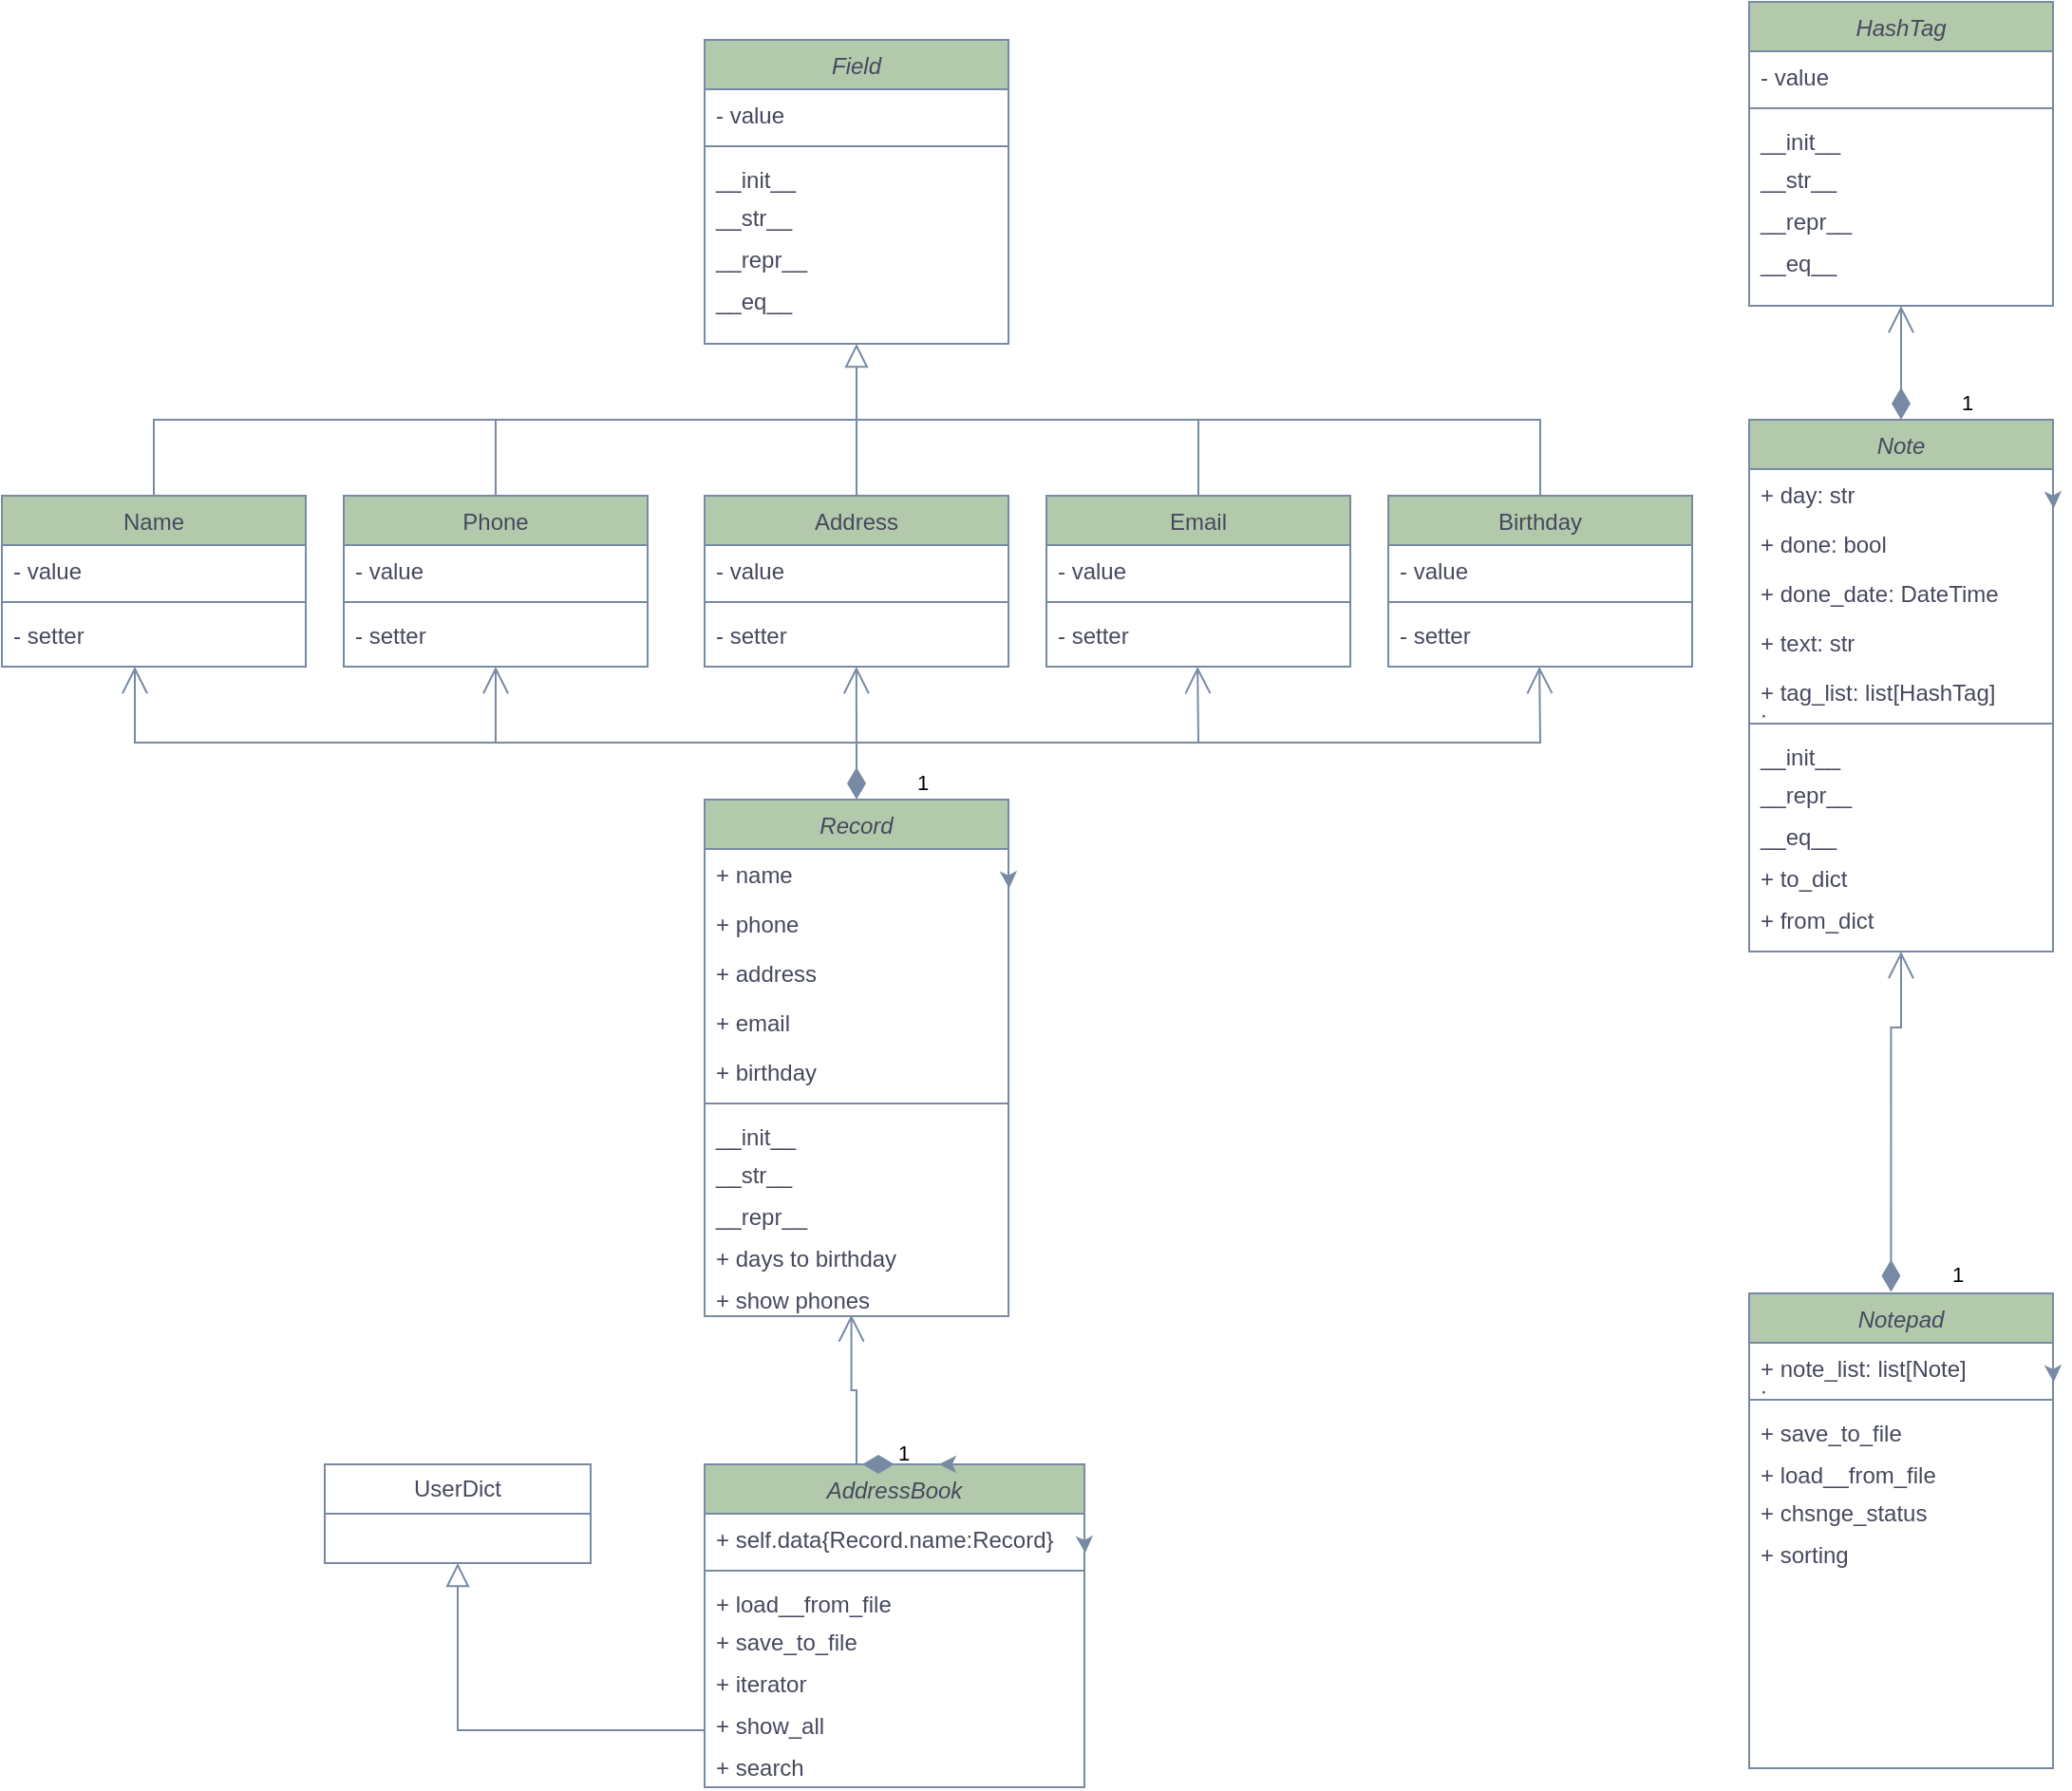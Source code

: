 <mxfile version="21.2.9" type="github">
  <diagram id="C5RBs43oDa-KdzZeNtuy" name="Page-1">
    <mxGraphModel dx="568" dy="314" grid="1" gridSize="10" guides="1" tooltips="1" connect="1" arrows="1" fold="1" page="1" pageScale="1" pageWidth="1920" pageHeight="1200" math="0" shadow="0">
      <root>
        <mxCell id="WIyWlLk6GJQsqaUBKTNV-0" />
        <mxCell id="WIyWlLk6GJQsqaUBKTNV-1" parent="WIyWlLk6GJQsqaUBKTNV-0" />
        <mxCell id="zkfFHV4jXpPFQw0GAbJ--0" value="Field" style="swimlane;fontStyle=2;align=center;verticalAlign=top;childLayout=stackLayout;horizontal=1;startSize=26;horizontalStack=0;resizeParent=1;resizeLast=0;collapsible=1;marginBottom=0;rounded=0;shadow=0;strokeWidth=1;labelBackgroundColor=none;fillColor=#B2C9AB;strokeColor=#788AA3;fontColor=#46495D;" parent="WIyWlLk6GJQsqaUBKTNV-1" vertex="1">
          <mxGeometry x="820" y="110" width="160" height="160" as="geometry">
            <mxRectangle x="220" y="120" width="160" height="26" as="alternateBounds" />
          </mxGeometry>
        </mxCell>
        <mxCell id="zkfFHV4jXpPFQw0GAbJ--1" value="- value" style="text;align=left;verticalAlign=top;spacingLeft=4;spacingRight=4;overflow=hidden;rotatable=0;points=[[0,0.5],[1,0.5]];portConstraint=eastwest;labelBackgroundColor=none;fontColor=#46495D;" parent="zkfFHV4jXpPFQw0GAbJ--0" vertex="1">
          <mxGeometry y="26" width="160" height="26" as="geometry" />
        </mxCell>
        <mxCell id="zkfFHV4jXpPFQw0GAbJ--4" value="" style="line;html=1;strokeWidth=1;align=left;verticalAlign=middle;spacingTop=-1;spacingLeft=3;spacingRight=3;rotatable=0;labelPosition=right;points=[];portConstraint=eastwest;labelBackgroundColor=none;fillColor=#B2C9AB;strokeColor=#788AA3;fontColor=#46495D;" parent="zkfFHV4jXpPFQw0GAbJ--0" vertex="1">
          <mxGeometry y="52" width="160" height="8" as="geometry" />
        </mxCell>
        <mxCell id="zkfFHV4jXpPFQw0GAbJ--5" value="__init__" style="text;align=left;verticalAlign=top;spacingLeft=4;spacingRight=4;overflow=hidden;rotatable=0;points=[[0,0.5],[1,0.5]];portConstraint=eastwest;labelBackgroundColor=none;fontColor=#46495D;" parent="zkfFHV4jXpPFQw0GAbJ--0" vertex="1">
          <mxGeometry y="60" width="160" height="20" as="geometry" />
        </mxCell>
        <mxCell id="XwKdDiRWk-MrCDP72uAd-5" value="__str__" style="text;align=left;verticalAlign=top;spacingLeft=4;spacingRight=4;overflow=hidden;rotatable=0;points=[[0,0.5],[1,0.5]];portConstraint=eastwest;labelBackgroundColor=none;fontColor=#46495D;" vertex="1" parent="zkfFHV4jXpPFQw0GAbJ--0">
          <mxGeometry y="80" width="160" height="22" as="geometry" />
        </mxCell>
        <mxCell id="XwKdDiRWk-MrCDP72uAd-7" value="__repr__" style="text;align=left;verticalAlign=top;spacingLeft=4;spacingRight=4;overflow=hidden;rotatable=0;points=[[0,0.5],[1,0.5]];portConstraint=eastwest;labelBackgroundColor=none;fontColor=#46495D;" vertex="1" parent="zkfFHV4jXpPFQw0GAbJ--0">
          <mxGeometry y="102" width="160" height="22" as="geometry" />
        </mxCell>
        <mxCell id="XwKdDiRWk-MrCDP72uAd-8" value="__eq__" style="text;align=left;verticalAlign=top;spacingLeft=4;spacingRight=4;overflow=hidden;rotatable=0;points=[[0,0.5],[1,0.5]];portConstraint=eastwest;labelBackgroundColor=none;fontColor=#46495D;" vertex="1" parent="zkfFHV4jXpPFQw0GAbJ--0">
          <mxGeometry y="124" width="160" height="22" as="geometry" />
        </mxCell>
        <mxCell id="zkfFHV4jXpPFQw0GAbJ--6" value="Name" style="swimlane;fontStyle=0;align=center;verticalAlign=top;childLayout=stackLayout;horizontal=1;startSize=26;horizontalStack=0;resizeParent=1;resizeLast=0;collapsible=1;marginBottom=0;rounded=0;shadow=0;strokeWidth=1;labelBackgroundColor=none;fillColor=#B2C9AB;strokeColor=#788AA3;fontColor=#46495D;" parent="WIyWlLk6GJQsqaUBKTNV-1" vertex="1">
          <mxGeometry x="450" y="350" width="160" height="90" as="geometry">
            <mxRectangle y="360" width="160" height="26" as="alternateBounds" />
          </mxGeometry>
        </mxCell>
        <mxCell id="zkfFHV4jXpPFQw0GAbJ--7" value="- value" style="text;align=left;verticalAlign=top;spacingLeft=4;spacingRight=4;overflow=hidden;rotatable=0;points=[[0,0.5],[1,0.5]];portConstraint=eastwest;labelBackgroundColor=none;fontColor=#46495D;" parent="zkfFHV4jXpPFQw0GAbJ--6" vertex="1">
          <mxGeometry y="26" width="160" height="26" as="geometry" />
        </mxCell>
        <mxCell id="zkfFHV4jXpPFQw0GAbJ--9" value="" style="line;html=1;strokeWidth=1;align=left;verticalAlign=middle;spacingTop=-1;spacingLeft=3;spacingRight=3;rotatable=0;labelPosition=right;points=[];portConstraint=eastwest;labelBackgroundColor=none;fillColor=#B2C9AB;strokeColor=#788AA3;fontColor=#46495D;" parent="zkfFHV4jXpPFQw0GAbJ--6" vertex="1">
          <mxGeometry y="52" width="160" height="8" as="geometry" />
        </mxCell>
        <mxCell id="XwKdDiRWk-MrCDP72uAd-14" value="- setter" style="text;align=left;verticalAlign=top;spacingLeft=4;spacingRight=4;overflow=hidden;rotatable=0;points=[[0,0.5],[1,0.5]];portConstraint=eastwest;labelBackgroundColor=none;fontColor=#46495D;" vertex="1" parent="zkfFHV4jXpPFQw0GAbJ--6">
          <mxGeometry y="60" width="160" height="22" as="geometry" />
        </mxCell>
        <mxCell id="zkfFHV4jXpPFQw0GAbJ--12" value="" style="endArrow=block;endSize=10;endFill=0;shadow=0;strokeWidth=1;rounded=0;edgeStyle=elbowEdgeStyle;elbow=vertical;labelBackgroundColor=none;strokeColor=#788AA3;fontColor=default;" parent="WIyWlLk6GJQsqaUBKTNV-1" source="zkfFHV4jXpPFQw0GAbJ--6" target="zkfFHV4jXpPFQw0GAbJ--0" edge="1">
          <mxGeometry width="160" relative="1" as="geometry">
            <mxPoint x="650" y="193" as="sourcePoint" />
            <mxPoint x="650" y="193" as="targetPoint" />
          </mxGeometry>
        </mxCell>
        <mxCell id="zkfFHV4jXpPFQw0GAbJ--13" value="Phone" style="swimlane;fontStyle=0;align=center;verticalAlign=top;childLayout=stackLayout;horizontal=1;startSize=26;horizontalStack=0;resizeParent=1;resizeLast=0;collapsible=1;marginBottom=0;rounded=0;shadow=0;strokeWidth=1;labelBackgroundColor=none;fillColor=#B2C9AB;strokeColor=#788AA3;fontColor=#46495D;" parent="WIyWlLk6GJQsqaUBKTNV-1" vertex="1">
          <mxGeometry x="630" y="350" width="160" height="90" as="geometry">
            <mxRectangle x="340" y="380" width="170" height="26" as="alternateBounds" />
          </mxGeometry>
        </mxCell>
        <mxCell id="zkfFHV4jXpPFQw0GAbJ--14" value="- value" style="text;align=left;verticalAlign=top;spacingLeft=4;spacingRight=4;overflow=hidden;rotatable=0;points=[[0,0.5],[1,0.5]];portConstraint=eastwest;labelBackgroundColor=none;fontColor=#46495D;" parent="zkfFHV4jXpPFQw0GAbJ--13" vertex="1">
          <mxGeometry y="26" width="160" height="26" as="geometry" />
        </mxCell>
        <mxCell id="zkfFHV4jXpPFQw0GAbJ--15" value="" style="line;html=1;strokeWidth=1;align=left;verticalAlign=middle;spacingTop=-1;spacingLeft=3;spacingRight=3;rotatable=0;labelPosition=right;points=[];portConstraint=eastwest;labelBackgroundColor=none;fillColor=#B2C9AB;strokeColor=#788AA3;fontColor=#46495D;" parent="zkfFHV4jXpPFQw0GAbJ--13" vertex="1">
          <mxGeometry y="52" width="160" height="8" as="geometry" />
        </mxCell>
        <mxCell id="XwKdDiRWk-MrCDP72uAd-13" value="- setter" style="text;align=left;verticalAlign=top;spacingLeft=4;spacingRight=4;overflow=hidden;rotatable=0;points=[[0,0.5],[1,0.5]];portConstraint=eastwest;labelBackgroundColor=none;fontColor=#46495D;" vertex="1" parent="zkfFHV4jXpPFQw0GAbJ--13">
          <mxGeometry y="60" width="160" height="22" as="geometry" />
        </mxCell>
        <mxCell id="zkfFHV4jXpPFQw0GAbJ--16" value="" style="endArrow=none;endSize=10;endFill=0;shadow=0;strokeWidth=1;rounded=0;edgeStyle=elbowEdgeStyle;elbow=vertical;labelBackgroundColor=none;strokeColor=#788AA3;fontColor=default;" parent="WIyWlLk6GJQsqaUBKTNV-1" source="zkfFHV4jXpPFQw0GAbJ--13" edge="1">
          <mxGeometry width="160" relative="1" as="geometry">
            <mxPoint x="660" y="363" as="sourcePoint" />
            <mxPoint x="710" y="310" as="targetPoint" />
          </mxGeometry>
        </mxCell>
        <mxCell id="XwKdDiRWk-MrCDP72uAd-10" style="edgeStyle=orthogonalEdgeStyle;rounded=0;orthogonalLoop=1;jettySize=auto;html=1;exitX=0.5;exitY=0;exitDx=0;exitDy=0;endArrow=none;endFill=0;labelBackgroundColor=none;strokeColor=#788AA3;fontColor=default;" edge="1" parent="WIyWlLk6GJQsqaUBKTNV-1" source="zkfFHV4jXpPFQw0GAbJ--17">
          <mxGeometry relative="1" as="geometry">
            <mxPoint x="750" y="310" as="targetPoint" />
            <Array as="points">
              <mxPoint x="900" y="310" />
            </Array>
          </mxGeometry>
        </mxCell>
        <mxCell id="zkfFHV4jXpPFQw0GAbJ--17" value="Address" style="swimlane;fontStyle=0;align=center;verticalAlign=top;childLayout=stackLayout;horizontal=1;startSize=26;horizontalStack=0;resizeParent=1;resizeLast=0;collapsible=1;marginBottom=0;rounded=0;shadow=0;strokeWidth=1;labelBackgroundColor=none;fillColor=#B2C9AB;strokeColor=#788AA3;fontColor=#46495D;" parent="WIyWlLk6GJQsqaUBKTNV-1" vertex="1">
          <mxGeometry x="820" y="350" width="160" height="90" as="geometry">
            <mxRectangle x="550" y="140" width="160" height="26" as="alternateBounds" />
          </mxGeometry>
        </mxCell>
        <mxCell id="zkfFHV4jXpPFQw0GAbJ--21" value="- value" style="text;align=left;verticalAlign=top;spacingLeft=4;spacingRight=4;overflow=hidden;rotatable=0;points=[[0,0.5],[1,0.5]];portConstraint=eastwest;rounded=0;shadow=0;html=0;labelBackgroundColor=none;fontColor=#46495D;" parent="zkfFHV4jXpPFQw0GAbJ--17" vertex="1">
          <mxGeometry y="26" width="160" height="26" as="geometry" />
        </mxCell>
        <mxCell id="zkfFHV4jXpPFQw0GAbJ--23" value="" style="line;html=1;strokeWidth=1;align=left;verticalAlign=middle;spacingTop=-1;spacingLeft=3;spacingRight=3;rotatable=0;labelPosition=right;points=[];portConstraint=eastwest;labelBackgroundColor=none;fillColor=#B2C9AB;strokeColor=#788AA3;fontColor=#46495D;" parent="zkfFHV4jXpPFQw0GAbJ--17" vertex="1">
          <mxGeometry y="52" width="160" height="8" as="geometry" />
        </mxCell>
        <mxCell id="XwKdDiRWk-MrCDP72uAd-15" value="- setter" style="text;align=left;verticalAlign=top;spacingLeft=4;spacingRight=4;overflow=hidden;rotatable=0;points=[[0,0.5],[1,0.5]];portConstraint=eastwest;labelBackgroundColor=none;fontColor=#46495D;" vertex="1" parent="zkfFHV4jXpPFQw0GAbJ--17">
          <mxGeometry y="60" width="160" height="22" as="geometry" />
        </mxCell>
        <mxCell id="XwKdDiRWk-MrCDP72uAd-16" value="Email" style="swimlane;fontStyle=0;align=center;verticalAlign=top;childLayout=stackLayout;horizontal=1;startSize=26;horizontalStack=0;resizeParent=1;resizeLast=0;collapsible=1;marginBottom=0;rounded=0;shadow=0;strokeWidth=1;labelBackgroundColor=none;fillColor=#B2C9AB;strokeColor=#788AA3;fontColor=#46495D;" vertex="1" parent="WIyWlLk6GJQsqaUBKTNV-1">
          <mxGeometry x="1000" y="350" width="160" height="90" as="geometry">
            <mxRectangle x="550" y="140" width="160" height="26" as="alternateBounds" />
          </mxGeometry>
        </mxCell>
        <mxCell id="XwKdDiRWk-MrCDP72uAd-17" value="- value" style="text;align=left;verticalAlign=top;spacingLeft=4;spacingRight=4;overflow=hidden;rotatable=0;points=[[0,0.5],[1,0.5]];portConstraint=eastwest;rounded=0;shadow=0;html=0;labelBackgroundColor=none;fontColor=#46495D;" vertex="1" parent="XwKdDiRWk-MrCDP72uAd-16">
          <mxGeometry y="26" width="160" height="26" as="geometry" />
        </mxCell>
        <mxCell id="XwKdDiRWk-MrCDP72uAd-18" value="" style="line;html=1;strokeWidth=1;align=left;verticalAlign=middle;spacingTop=-1;spacingLeft=3;spacingRight=3;rotatable=0;labelPosition=right;points=[];portConstraint=eastwest;labelBackgroundColor=none;fillColor=#B2C9AB;strokeColor=#788AA3;fontColor=#46495D;" vertex="1" parent="XwKdDiRWk-MrCDP72uAd-16">
          <mxGeometry y="52" width="160" height="8" as="geometry" />
        </mxCell>
        <mxCell id="XwKdDiRWk-MrCDP72uAd-19" value="- setter" style="text;align=left;verticalAlign=top;spacingLeft=4;spacingRight=4;overflow=hidden;rotatable=0;points=[[0,0.5],[1,0.5]];portConstraint=eastwest;labelBackgroundColor=none;fontColor=#46495D;" vertex="1" parent="XwKdDiRWk-MrCDP72uAd-16">
          <mxGeometry y="60" width="160" height="22" as="geometry" />
        </mxCell>
        <mxCell id="XwKdDiRWk-MrCDP72uAd-20" value="Birthday" style="swimlane;fontStyle=0;align=center;verticalAlign=top;childLayout=stackLayout;horizontal=1;startSize=26;horizontalStack=0;resizeParent=1;resizeLast=0;collapsible=1;marginBottom=0;rounded=0;shadow=0;strokeWidth=1;labelBackgroundColor=none;fillColor=#B2C9AB;strokeColor=#788AA3;fontColor=#46495D;" vertex="1" parent="WIyWlLk6GJQsqaUBKTNV-1">
          <mxGeometry x="1180" y="350" width="160" height="90" as="geometry">
            <mxRectangle x="550" y="140" width="160" height="26" as="alternateBounds" />
          </mxGeometry>
        </mxCell>
        <mxCell id="XwKdDiRWk-MrCDP72uAd-21" value="- value" style="text;align=left;verticalAlign=top;spacingLeft=4;spacingRight=4;overflow=hidden;rotatable=0;points=[[0,0.5],[1,0.5]];portConstraint=eastwest;rounded=0;shadow=0;html=0;labelBackgroundColor=none;fontColor=#46495D;" vertex="1" parent="XwKdDiRWk-MrCDP72uAd-20">
          <mxGeometry y="26" width="160" height="26" as="geometry" />
        </mxCell>
        <mxCell id="XwKdDiRWk-MrCDP72uAd-22" value="" style="line;html=1;strokeWidth=1;align=left;verticalAlign=middle;spacingTop=-1;spacingLeft=3;spacingRight=3;rotatable=0;labelPosition=right;points=[];portConstraint=eastwest;labelBackgroundColor=none;fillColor=#B2C9AB;strokeColor=#788AA3;fontColor=#46495D;" vertex="1" parent="XwKdDiRWk-MrCDP72uAd-20">
          <mxGeometry y="52" width="160" height="8" as="geometry" />
        </mxCell>
        <mxCell id="XwKdDiRWk-MrCDP72uAd-23" value="- setter" style="text;align=left;verticalAlign=top;spacingLeft=4;spacingRight=4;overflow=hidden;rotatable=0;points=[[0,0.5],[1,0.5]];portConstraint=eastwest;labelBackgroundColor=none;fontColor=#46495D;" vertex="1" parent="XwKdDiRWk-MrCDP72uAd-20">
          <mxGeometry y="60" width="160" height="22" as="geometry" />
        </mxCell>
        <mxCell id="XwKdDiRWk-MrCDP72uAd-24" style="edgeStyle=orthogonalEdgeStyle;rounded=0;orthogonalLoop=1;jettySize=auto;html=1;exitX=0.5;exitY=0;exitDx=0;exitDy=0;endArrow=none;endFill=0;labelBackgroundColor=none;strokeColor=#788AA3;fontColor=default;" edge="1" parent="WIyWlLk6GJQsqaUBKTNV-1">
          <mxGeometry relative="1" as="geometry">
            <mxPoint x="900" y="310" as="targetPoint" />
            <mxPoint x="1100" y="350" as="sourcePoint" />
            <Array as="points">
              <mxPoint x="1080" y="350" />
              <mxPoint x="1080" y="310" />
            </Array>
          </mxGeometry>
        </mxCell>
        <mxCell id="XwKdDiRWk-MrCDP72uAd-25" style="edgeStyle=orthogonalEdgeStyle;rounded=0;orthogonalLoop=1;jettySize=auto;html=1;exitX=0.5;exitY=0;exitDx=0;exitDy=0;endArrow=none;endFill=0;labelBackgroundColor=none;strokeColor=#788AA3;fontColor=default;" edge="1" parent="WIyWlLk6GJQsqaUBKTNV-1" source="XwKdDiRWk-MrCDP72uAd-20">
          <mxGeometry relative="1" as="geometry">
            <mxPoint x="1070" y="310" as="targetPoint" />
            <mxPoint x="1290" y="350" as="sourcePoint" />
            <Array as="points">
              <mxPoint x="1260" y="310" />
            </Array>
          </mxGeometry>
        </mxCell>
        <mxCell id="XwKdDiRWk-MrCDP72uAd-27" value="Record" style="swimlane;fontStyle=2;align=center;verticalAlign=top;childLayout=stackLayout;horizontal=1;startSize=26;horizontalStack=0;resizeParent=1;resizeLast=0;collapsible=1;marginBottom=0;rounded=0;shadow=0;strokeWidth=1;labelBackgroundColor=none;fillColor=#B2C9AB;strokeColor=#788AA3;fontColor=#46495D;" vertex="1" parent="WIyWlLk6GJQsqaUBKTNV-1">
          <mxGeometry x="820" y="510" width="160" height="272" as="geometry">
            <mxRectangle x="380" y="410" width="160" height="26" as="alternateBounds" />
          </mxGeometry>
        </mxCell>
        <mxCell id="XwKdDiRWk-MrCDP72uAd-28" value="+ name" style="text;align=left;verticalAlign=top;spacingLeft=4;spacingRight=4;overflow=hidden;rotatable=0;points=[[0,0.5],[1,0.5]];portConstraint=eastwest;labelBackgroundColor=none;fontColor=#46495D;" vertex="1" parent="XwKdDiRWk-MrCDP72uAd-27">
          <mxGeometry y="26" width="160" height="26" as="geometry" />
        </mxCell>
        <mxCell id="XwKdDiRWk-MrCDP72uAd-42" value="+ phone" style="text;align=left;verticalAlign=top;spacingLeft=4;spacingRight=4;overflow=hidden;rotatable=0;points=[[0,0.5],[1,0.5]];portConstraint=eastwest;labelBackgroundColor=none;fontColor=#46495D;" vertex="1" parent="XwKdDiRWk-MrCDP72uAd-27">
          <mxGeometry y="52" width="160" height="26" as="geometry" />
        </mxCell>
        <mxCell id="XwKdDiRWk-MrCDP72uAd-63" value="+ address" style="text;align=left;verticalAlign=top;spacingLeft=4;spacingRight=4;overflow=hidden;rotatable=0;points=[[0,0.5],[1,0.5]];portConstraint=eastwest;labelBackgroundColor=none;fontColor=#46495D;" vertex="1" parent="XwKdDiRWk-MrCDP72uAd-27">
          <mxGeometry y="78" width="160" height="26" as="geometry" />
        </mxCell>
        <mxCell id="XwKdDiRWk-MrCDP72uAd-64" value="+ email" style="text;align=left;verticalAlign=top;spacingLeft=4;spacingRight=4;overflow=hidden;rotatable=0;points=[[0,0.5],[1,0.5]];portConstraint=eastwest;labelBackgroundColor=none;fontColor=#46495D;" vertex="1" parent="XwKdDiRWk-MrCDP72uAd-27">
          <mxGeometry y="104" width="160" height="26" as="geometry" />
        </mxCell>
        <mxCell id="XwKdDiRWk-MrCDP72uAd-52" value="+ birthday" style="text;align=left;verticalAlign=top;spacingLeft=4;spacingRight=4;overflow=hidden;rotatable=0;points=[[0,0.5],[1,0.5]];portConstraint=eastwest;labelBackgroundColor=none;fontColor=#46495D;" vertex="1" parent="XwKdDiRWk-MrCDP72uAd-27">
          <mxGeometry y="130" width="160" height="26" as="geometry" />
        </mxCell>
        <mxCell id="XwKdDiRWk-MrCDP72uAd-29" value="" style="line;html=1;strokeWidth=1;align=left;verticalAlign=middle;spacingTop=-1;spacingLeft=3;spacingRight=3;rotatable=0;labelPosition=right;points=[];portConstraint=eastwest;labelBackgroundColor=none;fillColor=#B2C9AB;strokeColor=#788AA3;fontColor=#46495D;" vertex="1" parent="XwKdDiRWk-MrCDP72uAd-27">
          <mxGeometry y="156" width="160" height="8" as="geometry" />
        </mxCell>
        <mxCell id="XwKdDiRWk-MrCDP72uAd-30" value="__init__" style="text;align=left;verticalAlign=top;spacingLeft=4;spacingRight=4;overflow=hidden;rotatable=0;points=[[0,0.5],[1,0.5]];portConstraint=eastwest;labelBackgroundColor=none;fontColor=#46495D;" vertex="1" parent="XwKdDiRWk-MrCDP72uAd-27">
          <mxGeometry y="164" width="160" height="20" as="geometry" />
        </mxCell>
        <mxCell id="XwKdDiRWk-MrCDP72uAd-31" value="__str__" style="text;align=left;verticalAlign=top;spacingLeft=4;spacingRight=4;overflow=hidden;rotatable=0;points=[[0,0.5],[1,0.5]];portConstraint=eastwest;labelBackgroundColor=none;fontColor=#46495D;" vertex="1" parent="XwKdDiRWk-MrCDP72uAd-27">
          <mxGeometry y="184" width="160" height="22" as="geometry" />
        </mxCell>
        <mxCell id="XwKdDiRWk-MrCDP72uAd-32" value="__repr__" style="text;align=left;verticalAlign=top;spacingLeft=4;spacingRight=4;overflow=hidden;rotatable=0;points=[[0,0.5],[1,0.5]];portConstraint=eastwest;labelBackgroundColor=none;fontColor=#46495D;" vertex="1" parent="XwKdDiRWk-MrCDP72uAd-27">
          <mxGeometry y="206" width="160" height="22" as="geometry" />
        </mxCell>
        <mxCell id="XwKdDiRWk-MrCDP72uAd-65" value="+ days to birthday" style="text;align=left;verticalAlign=top;spacingLeft=4;spacingRight=4;overflow=hidden;rotatable=0;points=[[0,0.5],[1,0.5]];portConstraint=eastwest;labelBackgroundColor=none;fontColor=#46495D;" vertex="1" parent="XwKdDiRWk-MrCDP72uAd-27">
          <mxGeometry y="228" width="160" height="22" as="geometry" />
        </mxCell>
        <mxCell id="XwKdDiRWk-MrCDP72uAd-33" value="+ show phones" style="text;align=left;verticalAlign=top;spacingLeft=4;spacingRight=4;overflow=hidden;rotatable=0;points=[[0,0.5],[1,0.5]];portConstraint=eastwest;labelBackgroundColor=none;fontColor=#46495D;" vertex="1" parent="XwKdDiRWk-MrCDP72uAd-27">
          <mxGeometry y="250" width="160" height="22" as="geometry" />
        </mxCell>
        <mxCell id="XwKdDiRWk-MrCDP72uAd-34" style="edgeStyle=orthogonalEdgeStyle;rounded=0;orthogonalLoop=1;jettySize=auto;html=1;exitX=1;exitY=0.5;exitDx=0;exitDy=0;entryX=1.002;entryY=0.8;entryDx=0;entryDy=0;entryPerimeter=0;labelBackgroundColor=none;strokeColor=#788AA3;fontColor=default;" edge="1" parent="XwKdDiRWk-MrCDP72uAd-27" source="XwKdDiRWk-MrCDP72uAd-28" target="XwKdDiRWk-MrCDP72uAd-28">
          <mxGeometry relative="1" as="geometry" />
        </mxCell>
        <mxCell id="XwKdDiRWk-MrCDP72uAd-36" value="1" style="endArrow=open;html=1;endSize=12;startArrow=diamondThin;startSize=14;startFill=1;edgeStyle=orthogonalEdgeStyle;align=left;verticalAlign=bottom;rounded=0;exitX=0.5;exitY=0;exitDx=0;exitDy=0;labelBackgroundColor=none;strokeColor=#788AA3;fontColor=default;" edge="1" parent="WIyWlLk6GJQsqaUBKTNV-1" source="XwKdDiRWk-MrCDP72uAd-27">
          <mxGeometry x="-1" y="-30" relative="1" as="geometry">
            <mxPoint x="880" y="340" as="sourcePoint" />
            <mxPoint x="520" y="440" as="targetPoint" />
            <Array as="points">
              <mxPoint x="900" y="480" />
              <mxPoint x="520" y="480" />
            </Array>
            <mxPoint as="offset" />
          </mxGeometry>
        </mxCell>
        <mxCell id="XwKdDiRWk-MrCDP72uAd-38" value="" style="endArrow=open;endFill=1;endSize=12;html=1;rounded=0;entryX=0.5;entryY=1;entryDx=0;entryDy=0;labelBackgroundColor=none;strokeColor=#788AA3;fontColor=default;" edge="1" parent="WIyWlLk6GJQsqaUBKTNV-1" target="zkfFHV4jXpPFQw0GAbJ--13">
          <mxGeometry width="160" relative="1" as="geometry">
            <mxPoint x="710" y="480" as="sourcePoint" />
            <mxPoint x="790" y="450" as="targetPoint" />
          </mxGeometry>
        </mxCell>
        <mxCell id="XwKdDiRWk-MrCDP72uAd-39" value="" style="endArrow=open;endFill=1;endSize=12;html=1;rounded=0;entryX=0.5;entryY=1;entryDx=0;entryDy=0;labelBackgroundColor=none;strokeColor=#788AA3;fontColor=default;" edge="1" parent="WIyWlLk6GJQsqaUBKTNV-1">
          <mxGeometry width="160" relative="1" as="geometry">
            <mxPoint x="900" y="490" as="sourcePoint" />
            <mxPoint x="899.92" y="440" as="targetPoint" />
          </mxGeometry>
        </mxCell>
        <mxCell id="XwKdDiRWk-MrCDP72uAd-40" value="" style="endArrow=open;endFill=1;endSize=12;html=1;rounded=0;entryX=0.5;entryY=1;entryDx=0;entryDy=0;labelBackgroundColor=none;strokeColor=#788AA3;fontColor=default;" edge="1" parent="WIyWlLk6GJQsqaUBKTNV-1">
          <mxGeometry width="160" relative="1" as="geometry">
            <mxPoint x="900" y="480" as="sourcePoint" />
            <mxPoint x="1079.58" y="440" as="targetPoint" />
            <Array as="points">
              <mxPoint x="1080" y="480" />
            </Array>
          </mxGeometry>
        </mxCell>
        <mxCell id="XwKdDiRWk-MrCDP72uAd-41" value="" style="endArrow=open;endFill=1;endSize=12;html=1;rounded=0;entryX=0.5;entryY=1;entryDx=0;entryDy=0;labelBackgroundColor=none;strokeColor=#788AA3;fontColor=default;" edge="1" parent="WIyWlLk6GJQsqaUBKTNV-1">
          <mxGeometry width="160" relative="1" as="geometry">
            <mxPoint x="1080" y="480" as="sourcePoint" />
            <mxPoint x="1259.58" y="440" as="targetPoint" />
            <Array as="points">
              <mxPoint x="1260" y="480" />
            </Array>
          </mxGeometry>
        </mxCell>
        <mxCell id="XwKdDiRWk-MrCDP72uAd-66" value="AddressBook" style="swimlane;fontStyle=2;align=center;verticalAlign=top;childLayout=stackLayout;horizontal=1;startSize=26;horizontalStack=0;resizeParent=1;resizeLast=0;collapsible=1;marginBottom=0;rounded=0;shadow=0;strokeWidth=1;labelBackgroundColor=none;fillColor=#B2C9AB;strokeColor=#788AA3;fontColor=#46495D;" vertex="1" parent="WIyWlLk6GJQsqaUBKTNV-1">
          <mxGeometry x="820" y="860" width="200" height="170" as="geometry">
            <mxRectangle x="220" y="120" width="160" height="26" as="alternateBounds" />
          </mxGeometry>
        </mxCell>
        <mxCell id="XwKdDiRWk-MrCDP72uAd-67" value="+ self.data{Record.name:Record}" style="text;align=left;verticalAlign=top;spacingLeft=4;spacingRight=4;overflow=hidden;rotatable=0;points=[[0,0.5],[1,0.5]];portConstraint=eastwest;labelBackgroundColor=none;fontColor=#46495D;" vertex="1" parent="XwKdDiRWk-MrCDP72uAd-66">
          <mxGeometry y="26" width="200" height="26" as="geometry" />
        </mxCell>
        <mxCell id="XwKdDiRWk-MrCDP72uAd-72" value="" style="line;html=1;strokeWidth=1;align=left;verticalAlign=middle;spacingTop=-1;spacingLeft=3;spacingRight=3;rotatable=0;labelPosition=right;points=[];portConstraint=eastwest;labelBackgroundColor=none;fillColor=#B2C9AB;strokeColor=#788AA3;fontColor=#46495D;" vertex="1" parent="XwKdDiRWk-MrCDP72uAd-66">
          <mxGeometry y="52" width="200" height="8" as="geometry" />
        </mxCell>
        <mxCell id="XwKdDiRWk-MrCDP72uAd-73" value="+ load__from_file" style="text;align=left;verticalAlign=top;spacingLeft=4;spacingRight=4;overflow=hidden;rotatable=0;points=[[0,0.5],[1,0.5]];portConstraint=eastwest;labelBackgroundColor=none;fontColor=#46495D;" vertex="1" parent="XwKdDiRWk-MrCDP72uAd-66">
          <mxGeometry y="60" width="200" height="20" as="geometry" />
        </mxCell>
        <mxCell id="XwKdDiRWk-MrCDP72uAd-74" value="+ save_to_file" style="text;align=left;verticalAlign=top;spacingLeft=4;spacingRight=4;overflow=hidden;rotatable=0;points=[[0,0.5],[1,0.5]];portConstraint=eastwest;labelBackgroundColor=none;fontColor=#46495D;" vertex="1" parent="XwKdDiRWk-MrCDP72uAd-66">
          <mxGeometry y="80" width="200" height="22" as="geometry" />
        </mxCell>
        <mxCell id="XwKdDiRWk-MrCDP72uAd-75" value="+ iterator" style="text;align=left;verticalAlign=top;spacingLeft=4;spacingRight=4;overflow=hidden;rotatable=0;points=[[0,0.5],[1,0.5]];portConstraint=eastwest;labelBackgroundColor=none;fontColor=#46495D;" vertex="1" parent="XwKdDiRWk-MrCDP72uAd-66">
          <mxGeometry y="102" width="200" height="22" as="geometry" />
        </mxCell>
        <mxCell id="XwKdDiRWk-MrCDP72uAd-76" value="+ show_all" style="text;align=left;verticalAlign=top;spacingLeft=4;spacingRight=4;overflow=hidden;rotatable=0;points=[[0,0.5],[1,0.5]];portConstraint=eastwest;labelBackgroundColor=none;fontColor=#46495D;" vertex="1" parent="XwKdDiRWk-MrCDP72uAd-66">
          <mxGeometry y="124" width="200" height="22" as="geometry" />
        </mxCell>
        <mxCell id="XwKdDiRWk-MrCDP72uAd-77" value="+ search" style="text;align=left;verticalAlign=top;spacingLeft=4;spacingRight=4;overflow=hidden;rotatable=0;points=[[0,0.5],[1,0.5]];portConstraint=eastwest;labelBackgroundColor=none;fontColor=#46495D;" vertex="1" parent="XwKdDiRWk-MrCDP72uAd-66">
          <mxGeometry y="146" width="200" height="22" as="geometry" />
        </mxCell>
        <mxCell id="XwKdDiRWk-MrCDP72uAd-78" style="edgeStyle=orthogonalEdgeStyle;rounded=0;orthogonalLoop=1;jettySize=auto;html=1;exitX=1;exitY=0.5;exitDx=0;exitDy=0;entryX=1.002;entryY=0.8;entryDx=0;entryDy=0;entryPerimeter=0;labelBackgroundColor=none;strokeColor=#788AA3;fontColor=default;" edge="1" parent="XwKdDiRWk-MrCDP72uAd-66" source="XwKdDiRWk-MrCDP72uAd-67" target="XwKdDiRWk-MrCDP72uAd-67">
          <mxGeometry relative="1" as="geometry" />
        </mxCell>
        <mxCell id="XwKdDiRWk-MrCDP72uAd-80" value="1" style="endArrow=open;html=1;endSize=12;startArrow=diamondThin;startSize=14;startFill=1;edgeStyle=orthogonalEdgeStyle;align=left;verticalAlign=bottom;rounded=0;entryX=0.483;entryY=0.967;entryDx=0;entryDy=0;entryPerimeter=0;exitX=0.5;exitY=0;exitDx=0;exitDy=0;labelBackgroundColor=none;strokeColor=#788AA3;fontColor=default;" edge="1" parent="WIyWlLk6GJQsqaUBKTNV-1" source="XwKdDiRWk-MrCDP72uAd-66" target="XwKdDiRWk-MrCDP72uAd-33">
          <mxGeometry x="-1" y="3" relative="1" as="geometry">
            <mxPoint x="880" y="830" as="sourcePoint" />
            <mxPoint x="1040" y="830" as="targetPoint" />
            <Array as="points">
              <mxPoint x="900" y="821" />
              <mxPoint x="897" y="821" />
            </Array>
          </mxGeometry>
        </mxCell>
        <mxCell id="XwKdDiRWk-MrCDP72uAd-81" style="edgeStyle=orthogonalEdgeStyle;rounded=0;orthogonalLoop=1;jettySize=auto;html=1;exitX=0.75;exitY=0;exitDx=0;exitDy=0;entryX=0.617;entryY=-0.005;entryDx=0;entryDy=0;entryPerimeter=0;labelBackgroundColor=none;strokeColor=#788AA3;fontColor=default;" edge="1" parent="WIyWlLk6GJQsqaUBKTNV-1" source="XwKdDiRWk-MrCDP72uAd-66" target="XwKdDiRWk-MrCDP72uAd-66">
          <mxGeometry relative="1" as="geometry" />
        </mxCell>
        <mxCell id="XwKdDiRWk-MrCDP72uAd-82" value="UserDict" style="swimlane;fontStyle=0;childLayout=stackLayout;horizontal=1;startSize=26;fillColor=none;horizontalStack=0;resizeParent=1;resizeParentMax=0;resizeLast=0;collapsible=1;marginBottom=0;whiteSpace=wrap;html=1;labelBackgroundColor=none;strokeColor=#788AA3;fontColor=#46495D;" vertex="1" parent="WIyWlLk6GJQsqaUBKTNV-1">
          <mxGeometry x="620" y="860" width="140" height="52" as="geometry" />
        </mxCell>
        <mxCell id="XwKdDiRWk-MrCDP72uAd-86" value="" style="endArrow=block;endSize=10;endFill=0;shadow=0;strokeWidth=1;rounded=0;edgeStyle=elbowEdgeStyle;elbow=vertical;entryX=0.5;entryY=1;entryDx=0;entryDy=0;exitX=0;exitY=0.5;exitDx=0;exitDy=0;labelBackgroundColor=none;strokeColor=#788AA3;fontColor=default;" edge="1" parent="WIyWlLk6GJQsqaUBKTNV-1" target="XwKdDiRWk-MrCDP72uAd-82">
          <mxGeometry width="160" relative="1" as="geometry">
            <mxPoint x="820" y="925" as="sourcePoint" />
            <mxPoint x="810" y="560" as="targetPoint" />
            <Array as="points">
              <mxPoint x="760" y="1000" />
            </Array>
          </mxGeometry>
        </mxCell>
        <mxCell id="XwKdDiRWk-MrCDP72uAd-99" value="HashTag" style="swimlane;fontStyle=2;align=center;verticalAlign=top;childLayout=stackLayout;horizontal=1;startSize=26;horizontalStack=0;resizeParent=1;resizeLast=0;collapsible=1;marginBottom=0;rounded=0;shadow=0;strokeWidth=1;labelBackgroundColor=none;fillColor=#B2C9AB;strokeColor=#788AA3;fontColor=#46495D;" vertex="1" parent="WIyWlLk6GJQsqaUBKTNV-1">
          <mxGeometry x="1370" y="90" width="160" height="160" as="geometry">
            <mxRectangle x="220" y="120" width="160" height="26" as="alternateBounds" />
          </mxGeometry>
        </mxCell>
        <mxCell id="XwKdDiRWk-MrCDP72uAd-100" value="- value" style="text;align=left;verticalAlign=top;spacingLeft=4;spacingRight=4;overflow=hidden;rotatable=0;points=[[0,0.5],[1,0.5]];portConstraint=eastwest;labelBackgroundColor=none;fontColor=#46495D;" vertex="1" parent="XwKdDiRWk-MrCDP72uAd-99">
          <mxGeometry y="26" width="160" height="26" as="geometry" />
        </mxCell>
        <mxCell id="XwKdDiRWk-MrCDP72uAd-101" value="" style="line;html=1;strokeWidth=1;align=left;verticalAlign=middle;spacingTop=-1;spacingLeft=3;spacingRight=3;rotatable=0;labelPosition=right;points=[];portConstraint=eastwest;labelBackgroundColor=none;fillColor=#B2C9AB;strokeColor=#788AA3;fontColor=#46495D;" vertex="1" parent="XwKdDiRWk-MrCDP72uAd-99">
          <mxGeometry y="52" width="160" height="8" as="geometry" />
        </mxCell>
        <mxCell id="XwKdDiRWk-MrCDP72uAd-102" value="__init__" style="text;align=left;verticalAlign=top;spacingLeft=4;spacingRight=4;overflow=hidden;rotatable=0;points=[[0,0.5],[1,0.5]];portConstraint=eastwest;labelBackgroundColor=none;fontColor=#46495D;" vertex="1" parent="XwKdDiRWk-MrCDP72uAd-99">
          <mxGeometry y="60" width="160" height="20" as="geometry" />
        </mxCell>
        <mxCell id="XwKdDiRWk-MrCDP72uAd-103" value="__str__" style="text;align=left;verticalAlign=top;spacingLeft=4;spacingRight=4;overflow=hidden;rotatable=0;points=[[0,0.5],[1,0.5]];portConstraint=eastwest;labelBackgroundColor=none;fontColor=#46495D;" vertex="1" parent="XwKdDiRWk-MrCDP72uAd-99">
          <mxGeometry y="80" width="160" height="22" as="geometry" />
        </mxCell>
        <mxCell id="XwKdDiRWk-MrCDP72uAd-104" value="__repr__" style="text;align=left;verticalAlign=top;spacingLeft=4;spacingRight=4;overflow=hidden;rotatable=0;points=[[0,0.5],[1,0.5]];portConstraint=eastwest;labelBackgroundColor=none;fontColor=#46495D;" vertex="1" parent="XwKdDiRWk-MrCDP72uAd-99">
          <mxGeometry y="102" width="160" height="22" as="geometry" />
        </mxCell>
        <mxCell id="XwKdDiRWk-MrCDP72uAd-105" value="__eq__" style="text;align=left;verticalAlign=top;spacingLeft=4;spacingRight=4;overflow=hidden;rotatable=0;points=[[0,0.5],[1,0.5]];portConstraint=eastwest;labelBackgroundColor=none;fontColor=#46495D;" vertex="1" parent="XwKdDiRWk-MrCDP72uAd-99">
          <mxGeometry y="124" width="160" height="22" as="geometry" />
        </mxCell>
        <mxCell id="XwKdDiRWk-MrCDP72uAd-110" value="1" style="endArrow=open;html=1;endSize=12;startArrow=diamondThin;startSize=14;startFill=1;edgeStyle=orthogonalEdgeStyle;align=left;verticalAlign=bottom;rounded=0;exitX=0.5;exitY=0;exitDx=0;exitDy=0;entryX=0.5;entryY=1;entryDx=0;entryDy=0;labelBackgroundColor=none;strokeColor=#788AA3;fontColor=default;" edge="1" parent="WIyWlLk6GJQsqaUBKTNV-1" target="XwKdDiRWk-MrCDP72uAd-99">
          <mxGeometry x="-1" y="-30" relative="1" as="geometry">
            <mxPoint x="1450" y="310" as="sourcePoint" />
            <mxPoint x="1070" y="240" as="targetPoint" />
            <Array as="points">
              <mxPoint x="1450" y="260" />
              <mxPoint x="1450" y="260" />
            </Array>
            <mxPoint as="offset" />
          </mxGeometry>
        </mxCell>
        <mxCell id="XwKdDiRWk-MrCDP72uAd-111" value="Note" style="swimlane;fontStyle=2;align=center;verticalAlign=top;childLayout=stackLayout;horizontal=1;startSize=26;horizontalStack=0;resizeParent=1;resizeLast=0;collapsible=1;marginBottom=0;rounded=0;shadow=0;strokeWidth=1;labelBackgroundColor=none;fillColor=#B2C9AB;strokeColor=#788AA3;fontColor=#46495D;" vertex="1" parent="WIyWlLk6GJQsqaUBKTNV-1">
          <mxGeometry x="1370" y="310" width="160" height="280" as="geometry">
            <mxRectangle x="380" y="410" width="160" height="26" as="alternateBounds" />
          </mxGeometry>
        </mxCell>
        <mxCell id="XwKdDiRWk-MrCDP72uAd-112" value="+ day: str" style="text;align=left;verticalAlign=top;spacingLeft=4;spacingRight=4;overflow=hidden;rotatable=0;points=[[0,0.5],[1,0.5]];portConstraint=eastwest;labelBackgroundColor=none;fontColor=#46495D;" vertex="1" parent="XwKdDiRWk-MrCDP72uAd-111">
          <mxGeometry y="26" width="160" height="26" as="geometry" />
        </mxCell>
        <mxCell id="XwKdDiRWk-MrCDP72uAd-113" value="+ done: bool" style="text;align=left;verticalAlign=top;spacingLeft=4;spacingRight=4;overflow=hidden;rotatable=0;points=[[0,0.5],[1,0.5]];portConstraint=eastwest;labelBackgroundColor=none;fontColor=#46495D;" vertex="1" parent="XwKdDiRWk-MrCDP72uAd-111">
          <mxGeometry y="52" width="160" height="26" as="geometry" />
        </mxCell>
        <mxCell id="XwKdDiRWk-MrCDP72uAd-114" value="+ done_date: DateTime" style="text;align=left;verticalAlign=top;spacingLeft=4;spacingRight=4;overflow=hidden;rotatable=0;points=[[0,0.5],[1,0.5]];portConstraint=eastwest;labelBackgroundColor=none;fontColor=#46495D;" vertex="1" parent="XwKdDiRWk-MrCDP72uAd-111">
          <mxGeometry y="78" width="160" height="26" as="geometry" />
        </mxCell>
        <mxCell id="XwKdDiRWk-MrCDP72uAd-115" value="+ text: str" style="text;align=left;verticalAlign=top;spacingLeft=4;spacingRight=4;overflow=hidden;rotatable=0;points=[[0,0.5],[1,0.5]];portConstraint=eastwest;labelBackgroundColor=none;fontColor=#46495D;" vertex="1" parent="XwKdDiRWk-MrCDP72uAd-111">
          <mxGeometry y="104" width="160" height="26" as="geometry" />
        </mxCell>
        <mxCell id="XwKdDiRWk-MrCDP72uAd-116" value="+ tag_list: list[HashTag] &#xa;;" style="text;align=left;verticalAlign=top;spacingLeft=4;spacingRight=4;overflow=hidden;rotatable=0;points=[[0,0.5],[1,0.5]];portConstraint=eastwest;labelBackgroundColor=none;fontColor=#46495D;" vertex="1" parent="XwKdDiRWk-MrCDP72uAd-111">
          <mxGeometry y="130" width="160" height="26" as="geometry" />
        </mxCell>
        <mxCell id="XwKdDiRWk-MrCDP72uAd-117" value="" style="line;html=1;strokeWidth=1;align=left;verticalAlign=middle;spacingTop=-1;spacingLeft=3;spacingRight=3;rotatable=0;labelPosition=right;points=[];portConstraint=eastwest;labelBackgroundColor=none;fillColor=#B2C9AB;strokeColor=#788AA3;fontColor=#46495D;" vertex="1" parent="XwKdDiRWk-MrCDP72uAd-111">
          <mxGeometry y="156" width="160" height="8" as="geometry" />
        </mxCell>
        <mxCell id="XwKdDiRWk-MrCDP72uAd-139" value="__init__" style="text;align=left;verticalAlign=top;spacingLeft=4;spacingRight=4;overflow=hidden;rotatable=0;points=[[0,0.5],[1,0.5]];portConstraint=eastwest;labelBackgroundColor=none;fontColor=#46495D;" vertex="1" parent="XwKdDiRWk-MrCDP72uAd-111">
          <mxGeometry y="164" width="160" height="20" as="geometry" />
        </mxCell>
        <mxCell id="XwKdDiRWk-MrCDP72uAd-140" value="__repr__" style="text;align=left;verticalAlign=top;spacingLeft=4;spacingRight=4;overflow=hidden;rotatable=0;points=[[0,0.5],[1,0.5]];portConstraint=eastwest;labelBackgroundColor=none;fontColor=#46495D;" vertex="1" parent="XwKdDiRWk-MrCDP72uAd-111">
          <mxGeometry y="184" width="160" height="22" as="geometry" />
        </mxCell>
        <mxCell id="XwKdDiRWk-MrCDP72uAd-141" value="__eq__" style="text;align=left;verticalAlign=top;spacingLeft=4;spacingRight=4;overflow=hidden;rotatable=0;points=[[0,0.5],[1,0.5]];portConstraint=eastwest;labelBackgroundColor=none;fontColor=#46495D;" vertex="1" parent="XwKdDiRWk-MrCDP72uAd-111">
          <mxGeometry y="206" width="160" height="22" as="geometry" />
        </mxCell>
        <mxCell id="XwKdDiRWk-MrCDP72uAd-121" value="+ to_dict" style="text;align=left;verticalAlign=top;spacingLeft=4;spacingRight=4;overflow=hidden;rotatable=0;points=[[0,0.5],[1,0.5]];portConstraint=eastwest;labelBackgroundColor=none;fontColor=#46495D;" vertex="1" parent="XwKdDiRWk-MrCDP72uAd-111">
          <mxGeometry y="228" width="160" height="22" as="geometry" />
        </mxCell>
        <mxCell id="XwKdDiRWk-MrCDP72uAd-122" value="+ from_dict" style="text;align=left;verticalAlign=top;spacingLeft=4;spacingRight=4;overflow=hidden;rotatable=0;points=[[0,0.5],[1,0.5]];portConstraint=eastwest;labelBackgroundColor=none;fontColor=#46495D;" vertex="1" parent="XwKdDiRWk-MrCDP72uAd-111">
          <mxGeometry y="250" width="160" height="22" as="geometry" />
        </mxCell>
        <mxCell id="XwKdDiRWk-MrCDP72uAd-123" style="edgeStyle=orthogonalEdgeStyle;rounded=0;orthogonalLoop=1;jettySize=auto;html=1;exitX=1;exitY=0.5;exitDx=0;exitDy=0;entryX=1.002;entryY=0.8;entryDx=0;entryDy=0;entryPerimeter=0;labelBackgroundColor=none;strokeColor=#788AA3;fontColor=default;" edge="1" parent="XwKdDiRWk-MrCDP72uAd-111" source="XwKdDiRWk-MrCDP72uAd-112" target="XwKdDiRWk-MrCDP72uAd-112">
          <mxGeometry relative="1" as="geometry" />
        </mxCell>
        <mxCell id="XwKdDiRWk-MrCDP72uAd-126" value="Notepad" style="swimlane;fontStyle=2;align=center;verticalAlign=top;childLayout=stackLayout;horizontal=1;startSize=26;horizontalStack=0;resizeParent=1;resizeLast=0;collapsible=1;marginBottom=0;rounded=0;shadow=0;strokeWidth=1;labelBackgroundColor=none;fillColor=#B2C9AB;strokeColor=#788AA3;fontColor=#46495D;" vertex="1" parent="WIyWlLk6GJQsqaUBKTNV-1">
          <mxGeometry x="1370" y="770" width="160" height="250" as="geometry">
            <mxRectangle x="380" y="410" width="160" height="26" as="alternateBounds" />
          </mxGeometry>
        </mxCell>
        <mxCell id="XwKdDiRWk-MrCDP72uAd-131" value="+ note_list: list[Note] &#xa;;" style="text;align=left;verticalAlign=top;spacingLeft=4;spacingRight=4;overflow=hidden;rotatable=0;points=[[0,0.5],[1,0.5]];portConstraint=eastwest;labelBackgroundColor=none;fontColor=#46495D;" vertex="1" parent="XwKdDiRWk-MrCDP72uAd-126">
          <mxGeometry y="26" width="160" height="26" as="geometry" />
        </mxCell>
        <mxCell id="XwKdDiRWk-MrCDP72uAd-132" value="" style="line;html=1;strokeWidth=1;align=left;verticalAlign=middle;spacingTop=-1;spacingLeft=3;spacingRight=3;rotatable=0;labelPosition=right;points=[];portConstraint=eastwest;labelBackgroundColor=none;fillColor=#B2C9AB;strokeColor=#788AA3;fontColor=#46495D;" vertex="1" parent="XwKdDiRWk-MrCDP72uAd-126">
          <mxGeometry y="52" width="160" height="8" as="geometry" />
        </mxCell>
        <mxCell id="XwKdDiRWk-MrCDP72uAd-133" value="+ save_to_file" style="text;align=left;verticalAlign=top;spacingLeft=4;spacingRight=4;overflow=hidden;rotatable=0;points=[[0,0.5],[1,0.5]];portConstraint=eastwest;labelBackgroundColor=none;fontColor=#46495D;" vertex="1" parent="XwKdDiRWk-MrCDP72uAd-126">
          <mxGeometry y="60" width="160" height="22" as="geometry" />
        </mxCell>
        <mxCell id="XwKdDiRWk-MrCDP72uAd-134" value="+ load__from_file" style="text;align=left;verticalAlign=top;spacingLeft=4;spacingRight=4;overflow=hidden;rotatable=0;points=[[0,0.5],[1,0.5]];portConstraint=eastwest;labelBackgroundColor=none;fontColor=#46495D;" vertex="1" parent="XwKdDiRWk-MrCDP72uAd-126">
          <mxGeometry y="82" width="160" height="20" as="geometry" />
        </mxCell>
        <mxCell id="XwKdDiRWk-MrCDP72uAd-135" value="+ chsnge_status" style="text;align=left;verticalAlign=top;spacingLeft=4;spacingRight=4;overflow=hidden;rotatable=0;points=[[0,0.5],[1,0.5]];portConstraint=eastwest;labelBackgroundColor=none;fontColor=#46495D;" vertex="1" parent="XwKdDiRWk-MrCDP72uAd-126">
          <mxGeometry y="102" width="160" height="22" as="geometry" />
        </mxCell>
        <mxCell id="XwKdDiRWk-MrCDP72uAd-136" value="+ sorting" style="text;align=left;verticalAlign=top;spacingLeft=4;spacingRight=4;overflow=hidden;rotatable=0;points=[[0,0.5],[1,0.5]];portConstraint=eastwest;labelBackgroundColor=none;fontColor=#46495D;" vertex="1" parent="XwKdDiRWk-MrCDP72uAd-126">
          <mxGeometry y="124" width="160" height="22" as="geometry" />
        </mxCell>
        <mxCell id="XwKdDiRWk-MrCDP72uAd-137" style="edgeStyle=orthogonalEdgeStyle;rounded=0;orthogonalLoop=1;jettySize=auto;html=1;exitX=1;exitY=0.5;exitDx=0;exitDy=0;entryX=1.002;entryY=0.8;entryDx=0;entryDy=0;entryPerimeter=0;labelBackgroundColor=none;strokeColor=#788AA3;fontColor=default;" edge="1" parent="XwKdDiRWk-MrCDP72uAd-126">
          <mxGeometry relative="1" as="geometry">
            <mxPoint x="160" y="39" as="sourcePoint" />
            <mxPoint x="160.32" y="46.8" as="targetPoint" />
          </mxGeometry>
        </mxCell>
        <mxCell id="XwKdDiRWk-MrCDP72uAd-138" value="1" style="endArrow=open;html=1;endSize=12;startArrow=diamondThin;startSize=14;startFill=1;edgeStyle=orthogonalEdgeStyle;align=left;verticalAlign=bottom;rounded=0;exitX=0.467;exitY=-0.003;exitDx=0;exitDy=0;exitPerimeter=0;entryX=0.5;entryY=1;entryDx=0;entryDy=0;labelBackgroundColor=none;strokeColor=#788AA3;fontColor=default;" edge="1" parent="WIyWlLk6GJQsqaUBKTNV-1" source="XwKdDiRWk-MrCDP72uAd-126" target="XwKdDiRWk-MrCDP72uAd-111">
          <mxGeometry x="-1" y="-30" relative="1" as="geometry">
            <mxPoint x="1449.76" y="620" as="sourcePoint" />
            <mxPoint x="1450" y="630" as="targetPoint" />
            <Array as="points">
              <mxPoint x="1445" y="630" />
              <mxPoint x="1450" y="630" />
            </Array>
            <mxPoint as="offset" />
          </mxGeometry>
        </mxCell>
      </root>
    </mxGraphModel>
  </diagram>
</mxfile>
